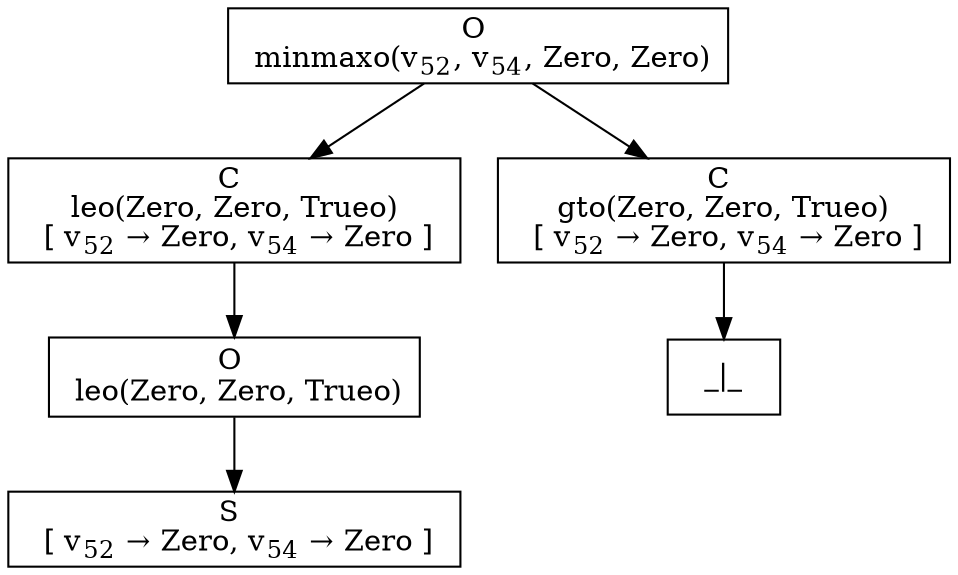 digraph {
    graph [rankdir=TB
          ,bgcolor=transparent];
    node [shape=box
         ,fillcolor=white
         ,style=filled];
    0 [label=<O <BR/> minmaxo(v<SUB>52</SUB>, v<SUB>54</SUB>, Zero, Zero)>];
    1 [label=<C <BR/> leo(Zero, Zero, Trueo) <BR/>  [ v<SUB>52</SUB> &rarr; Zero, v<SUB>54</SUB> &rarr; Zero ] >];
    2 [label=<C <BR/> gto(Zero, Zero, Trueo) <BR/>  [ v<SUB>52</SUB> &rarr; Zero, v<SUB>54</SUB> &rarr; Zero ] >];
    3 [label=<O <BR/> leo(Zero, Zero, Trueo)>];
    4 [label=<S <BR/>  [ v<SUB>52</SUB> &rarr; Zero, v<SUB>54</SUB> &rarr; Zero ] >];
    5 [label=<_|_>];
    0 -> 1 [label=""];
    0 -> 2 [label=""];
    1 -> 3 [label=""];
    2 -> 5 [label=""];
    3 -> 4 [label=""];
}